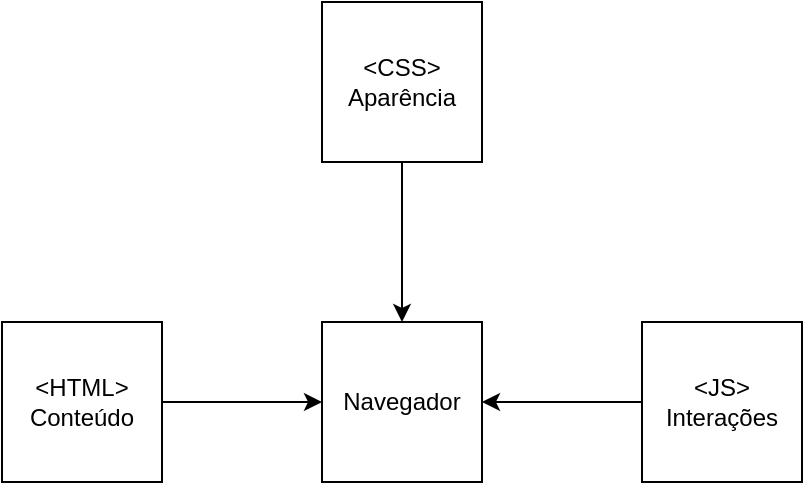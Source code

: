 <mxfile version="20.5.1" type="google"><diagram id="Rd38w9VjAJcIVkypTIaX" name="Página-1"><mxGraphModel grid="1" page="1" gridSize="10" guides="1" tooltips="1" connect="1" arrows="1" fold="1" pageScale="1" pageWidth="1169" pageHeight="827" math="0" shadow="0"><root><mxCell id="0"/><mxCell id="1" parent="0"/><mxCell id="4Rvkut0y1O9R03k_Xsyx-6" style="edgeStyle=orthogonalEdgeStyle;rounded=0;orthogonalLoop=1;jettySize=auto;html=1;entryX=0;entryY=0.5;entryDx=0;entryDy=0;" edge="1" parent="1" source="4Rvkut0y1O9R03k_Xsyx-1" target="4Rvkut0y1O9R03k_Xsyx-4"><mxGeometry relative="1" as="geometry"/></mxCell><mxCell id="4Rvkut0y1O9R03k_Xsyx-1" value="&amp;lt;HTML&amp;gt;&lt;br&gt;Conteúdo" style="whiteSpace=wrap;html=1;aspect=fixed;" vertex="1" parent="1"><mxGeometry x="290" y="250" width="80" height="80" as="geometry"/></mxCell><mxCell id="4Rvkut0y1O9R03k_Xsyx-5" style="edgeStyle=orthogonalEdgeStyle;rounded=0;orthogonalLoop=1;jettySize=auto;html=1;" edge="1" parent="1" source="4Rvkut0y1O9R03k_Xsyx-2" target="4Rvkut0y1O9R03k_Xsyx-4"><mxGeometry relative="1" as="geometry"/></mxCell><mxCell id="4Rvkut0y1O9R03k_Xsyx-2" value="&amp;lt;CSS&amp;gt;&lt;br&gt;Aparência" style="whiteSpace=wrap;html=1;aspect=fixed;" vertex="1" parent="1"><mxGeometry x="450" y="90" width="80" height="80" as="geometry"/></mxCell><mxCell id="4Rvkut0y1O9R03k_Xsyx-7" style="edgeStyle=orthogonalEdgeStyle;rounded=0;orthogonalLoop=1;jettySize=auto;html=1;entryX=1;entryY=0.5;entryDx=0;entryDy=0;" edge="1" parent="1" source="4Rvkut0y1O9R03k_Xsyx-3" target="4Rvkut0y1O9R03k_Xsyx-4"><mxGeometry relative="1" as="geometry"/></mxCell><mxCell id="4Rvkut0y1O9R03k_Xsyx-3" value="&amp;lt;JS&amp;gt;&lt;br&gt;Interações" style="whiteSpace=wrap;html=1;aspect=fixed;" vertex="1" parent="1"><mxGeometry x="610" y="250" width="80" height="80" as="geometry"/></mxCell><mxCell id="4Rvkut0y1O9R03k_Xsyx-4" value="Navegador" style="whiteSpace=wrap;html=1;aspect=fixed;" vertex="1" parent="1"><mxGeometry x="450" y="250" width="80" height="80" as="geometry"/></mxCell></root></mxGraphModel></diagram></mxfile>
